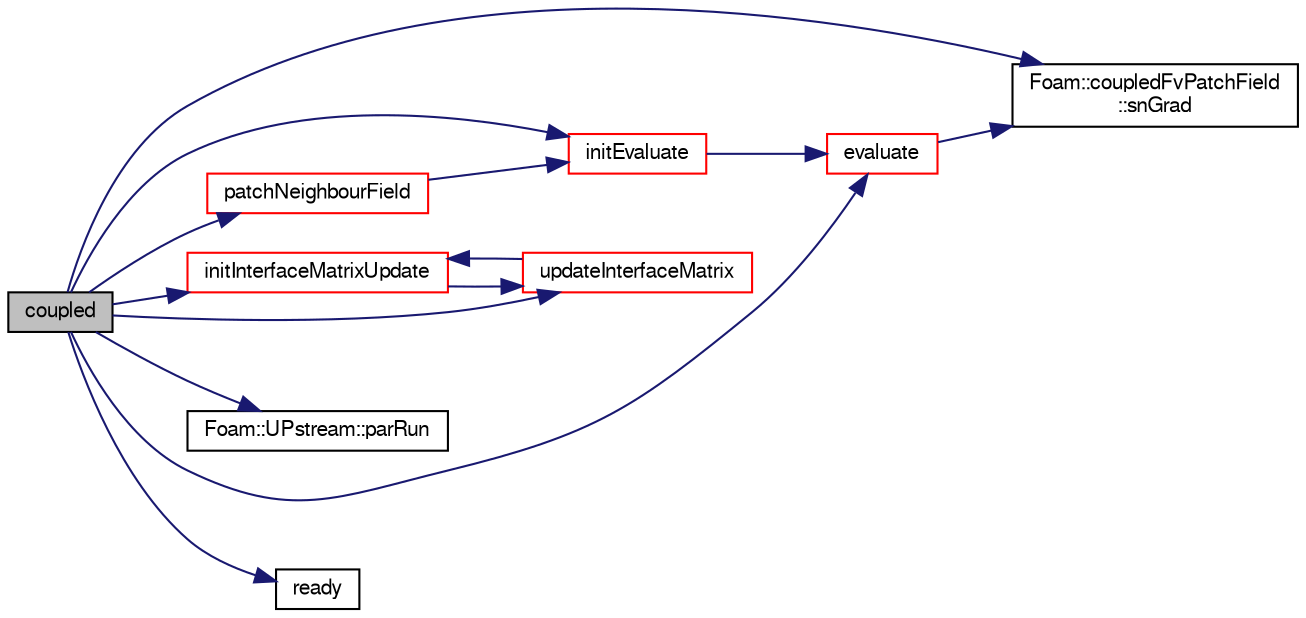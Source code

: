 digraph "coupled"
{
  bgcolor="transparent";
  edge [fontname="FreeSans",fontsize="10",labelfontname="FreeSans",labelfontsize="10"];
  node [fontname="FreeSans",fontsize="10",shape=record];
  rankdir="LR";
  Node218 [label="coupled",height=0.2,width=0.4,color="black", fillcolor="grey75", style="filled", fontcolor="black"];
  Node218 -> Node219 [color="midnightblue",fontsize="10",style="solid",fontname="FreeSans"];
  Node219 [label="evaluate",height=0.2,width=0.4,color="red",URL="$a22038.html#ab9de8baa38a38ec4603e74eb6d5f8f73",tooltip="Evaluate the patch field. "];
  Node219 -> Node221 [color="midnightblue",fontsize="10",style="solid",fontname="FreeSans"];
  Node221 [label="Foam::coupledFvPatchField\l::snGrad",height=0.2,width=0.4,color="black",URL="$a21974.html#a55db17a8a73495ae1c04e4b2af71c4a9",tooltip="Return patch-normal gradient. "];
  Node218 -> Node222 [color="midnightblue",fontsize="10",style="solid",fontname="FreeSans"];
  Node222 [label="initEvaluate",height=0.2,width=0.4,color="red",URL="$a22038.html#a65e53e9af7fa5ef0659db31b6d0763b0",tooltip="Initialise the evaluation of the patch field. "];
  Node222 -> Node219 [color="midnightblue",fontsize="10",style="solid",fontname="FreeSans"];
  Node218 -> Node225 [color="midnightblue",fontsize="10",style="solid",fontname="FreeSans"];
  Node225 [label="initInterfaceMatrixUpdate",height=0.2,width=0.4,color="red",URL="$a22038.html#a4aa231b00ad3efb2f5543ec242689eb2",tooltip="Initialise neighbour matrix update. "];
  Node225 -> Node270 [color="midnightblue",fontsize="10",style="solid",fontname="FreeSans"];
  Node270 [label="updateInterfaceMatrix",height=0.2,width=0.4,color="red",URL="$a22038.html#a4144bb27e8739ab5a673b3da1e245e17",tooltip="Update result field based on interface functionality. "];
  Node270 -> Node225 [color="midnightblue",fontsize="10",style="solid",fontname="FreeSans"];
  Node218 -> Node250 [color="midnightblue",fontsize="10",style="solid",fontname="FreeSans"];
  Node250 [label="Foam::UPstream::parRun",height=0.2,width=0.4,color="black",URL="$a26270.html#adbb27f04b5705440fb8b09f278059011",tooltip="Is this a parallel run? "];
  Node218 -> Node271 [color="midnightblue",fontsize="10",style="solid",fontname="FreeSans"];
  Node271 [label="patchNeighbourField",height=0.2,width=0.4,color="red",URL="$a22038.html#ae9b3d13a6c322e4b3132078e6883e9cf",tooltip="Return neighbour field given internal field. "];
  Node271 -> Node222 [color="midnightblue",fontsize="10",style="solid",fontname="FreeSans"];
  Node218 -> Node272 [color="midnightblue",fontsize="10",style="solid",fontname="FreeSans"];
  Node272 [label="ready",height=0.2,width=0.4,color="black",URL="$a22038.html#ae0659ce466366fc566dc1425c658a019",tooltip="Is all data available. "];
  Node218 -> Node221 [color="midnightblue",fontsize="10",style="solid",fontname="FreeSans"];
  Node218 -> Node270 [color="midnightblue",fontsize="10",style="solid",fontname="FreeSans"];
}
